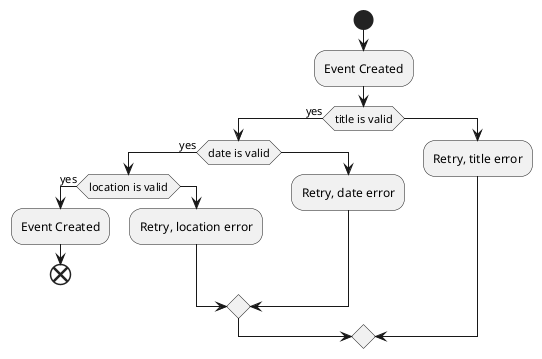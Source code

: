 @startuml
start
:Event Created;
if (title is valid) then (yes)
    if (date is valid) then (yes)
        if (location is valid) then (yes)
            -Event Created
            end
        else
            -Retry, location error
        endif
    else
        -Retry, date error
    endif
else
    -Retry, title error
endif

@enduml